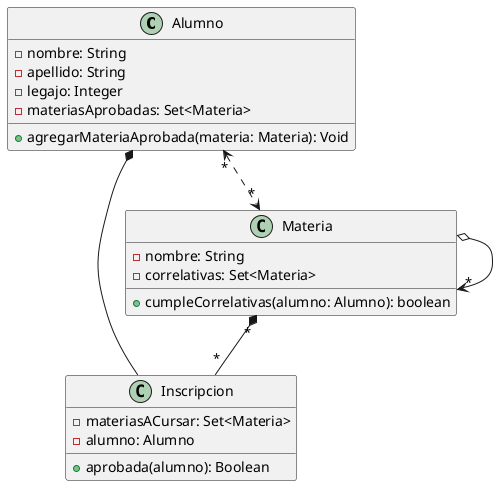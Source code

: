 @startuml
'https://plantuml.com/class-diagram

class Alumno{
    - nombre: String
    - apellido: String
    - legajo: Integer
    - materiasAprobadas: Set<Materia>

    + agregarMateriaAprobada(materia: Materia): Void
}

class Inscripcion{
    - materiasACursar: Set<Materia>
    - alumno: Alumno
    + aprobada(alumno): Boolean
}


class Materia{
    - nombre: String
    - correlativas: Set<Materia>

    + cumpleCorrelativas(alumno: Alumno): boolean
}

' Relaciones:

Alumno *-- Inscripcion
 ' una inscripcion tiene un unico alumno asociado, y no tiene sentido de existencia sin el
 ' un alumno puede tener una inscripcion o ninguna, si tenemos en cuenta que pudo no haberse anotado a cursar pero sigue siendo alumno de la facultad


Materia "*" *-- "*" Inscripcion
' una materia puede estar asociada a una o muchas inscripciones
' una inscripcion puede tener una o muchas materias, pero no tiene sentido de existencia sin materias para cursar
' una inscripcion tiene un unico alumno asociado, y tampoco tiene sentido de existencia sin el

Alumno "*" <..> "*" Materia
' un alumno puede tener muchas materias aprobadas o ninguna, si tenemos en cuenta que puede estar cursando el primer año de la carrera
' una materia puede tener muchos alumnos o ninguno, si consideramos que quizas nadie se anoto a esa materia, pero sigue estando en el plan de carrera
' cumpleCorrelativas recibe a un alumno, y accede a sus materias aprobadas para posteriormente verificar que cumpla con las correlativas de la materia en cuestion. Esto hace que Materia "conozca" a Alumno, y por ende hay una relacion de Uso

Materia o--> "*" Materia
' una materia puede tener muchas materias correlativas o ninguna
' una materia tiene sentido de existencia sin materias correlativas
@enduml